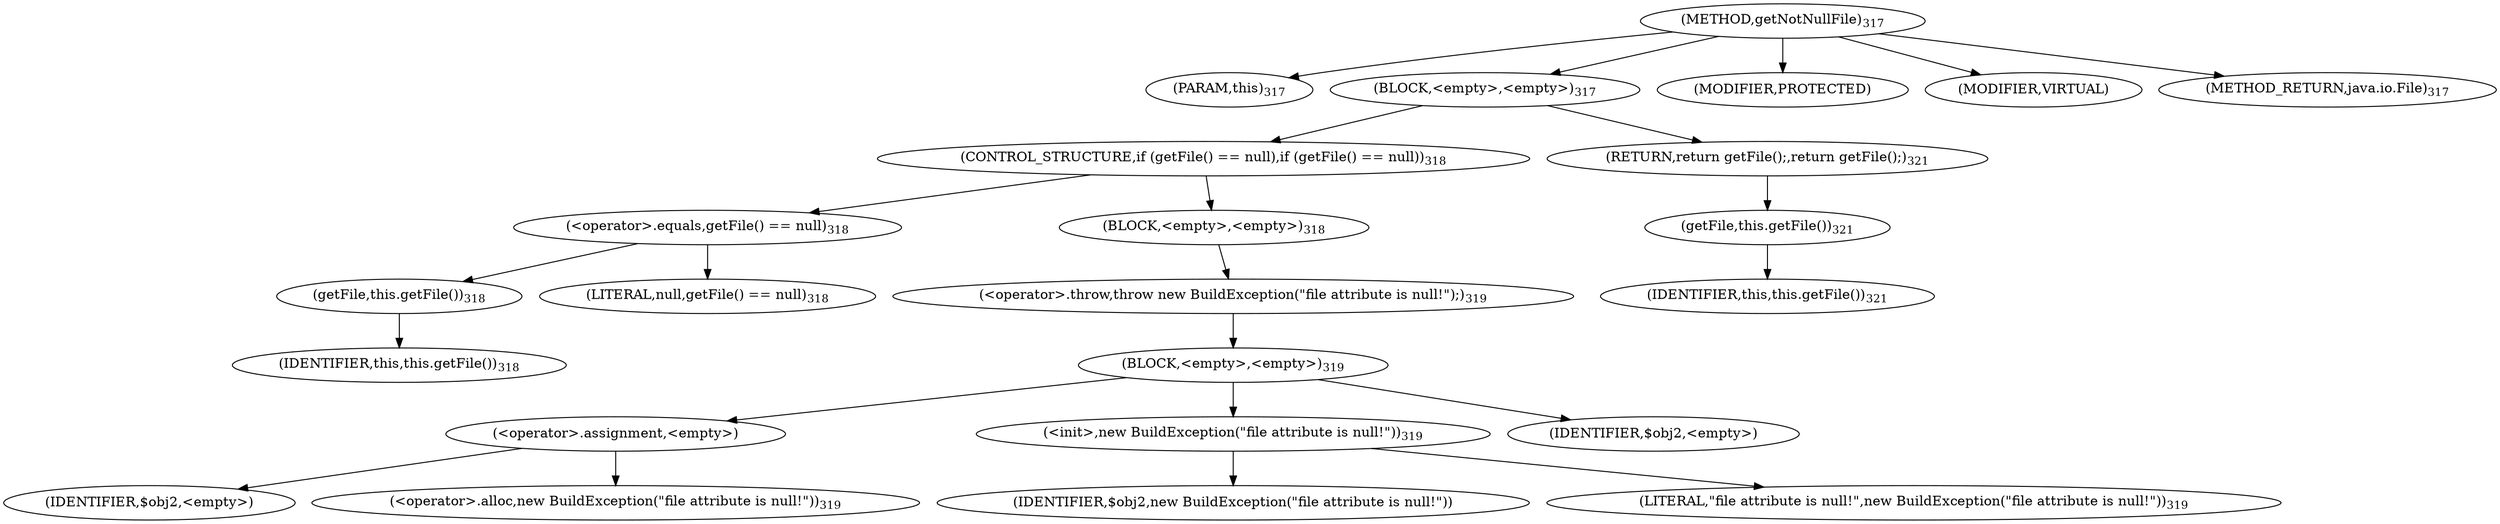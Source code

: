 digraph "getNotNullFile" {  
"596" [label = <(METHOD,getNotNullFile)<SUB>317</SUB>> ]
"82" [label = <(PARAM,this)<SUB>317</SUB>> ]
"597" [label = <(BLOCK,&lt;empty&gt;,&lt;empty&gt;)<SUB>317</SUB>> ]
"598" [label = <(CONTROL_STRUCTURE,if (getFile() == null),if (getFile() == null))<SUB>318</SUB>> ]
"599" [label = <(&lt;operator&gt;.equals,getFile() == null)<SUB>318</SUB>> ]
"600" [label = <(getFile,this.getFile())<SUB>318</SUB>> ]
"81" [label = <(IDENTIFIER,this,this.getFile())<SUB>318</SUB>> ]
"601" [label = <(LITERAL,null,getFile() == null)<SUB>318</SUB>> ]
"602" [label = <(BLOCK,&lt;empty&gt;,&lt;empty&gt;)<SUB>318</SUB>> ]
"603" [label = <(&lt;operator&gt;.throw,throw new BuildException(&quot;file attribute is null!&quot;);)<SUB>319</SUB>> ]
"604" [label = <(BLOCK,&lt;empty&gt;,&lt;empty&gt;)<SUB>319</SUB>> ]
"605" [label = <(&lt;operator&gt;.assignment,&lt;empty&gt;)> ]
"606" [label = <(IDENTIFIER,$obj2,&lt;empty&gt;)> ]
"607" [label = <(&lt;operator&gt;.alloc,new BuildException(&quot;file attribute is null!&quot;))<SUB>319</SUB>> ]
"608" [label = <(&lt;init&gt;,new BuildException(&quot;file attribute is null!&quot;))<SUB>319</SUB>> ]
"609" [label = <(IDENTIFIER,$obj2,new BuildException(&quot;file attribute is null!&quot;))> ]
"610" [label = <(LITERAL,&quot;file attribute is null!&quot;,new BuildException(&quot;file attribute is null!&quot;))<SUB>319</SUB>> ]
"611" [label = <(IDENTIFIER,$obj2,&lt;empty&gt;)> ]
"612" [label = <(RETURN,return getFile();,return getFile();)<SUB>321</SUB>> ]
"613" [label = <(getFile,this.getFile())<SUB>321</SUB>> ]
"83" [label = <(IDENTIFIER,this,this.getFile())<SUB>321</SUB>> ]
"614" [label = <(MODIFIER,PROTECTED)> ]
"615" [label = <(MODIFIER,VIRTUAL)> ]
"616" [label = <(METHOD_RETURN,java.io.File)<SUB>317</SUB>> ]
  "596" -> "82" 
  "596" -> "597" 
  "596" -> "614" 
  "596" -> "615" 
  "596" -> "616" 
  "597" -> "598" 
  "597" -> "612" 
  "598" -> "599" 
  "598" -> "602" 
  "599" -> "600" 
  "599" -> "601" 
  "600" -> "81" 
  "602" -> "603" 
  "603" -> "604" 
  "604" -> "605" 
  "604" -> "608" 
  "604" -> "611" 
  "605" -> "606" 
  "605" -> "607" 
  "608" -> "609" 
  "608" -> "610" 
  "612" -> "613" 
  "613" -> "83" 
}
